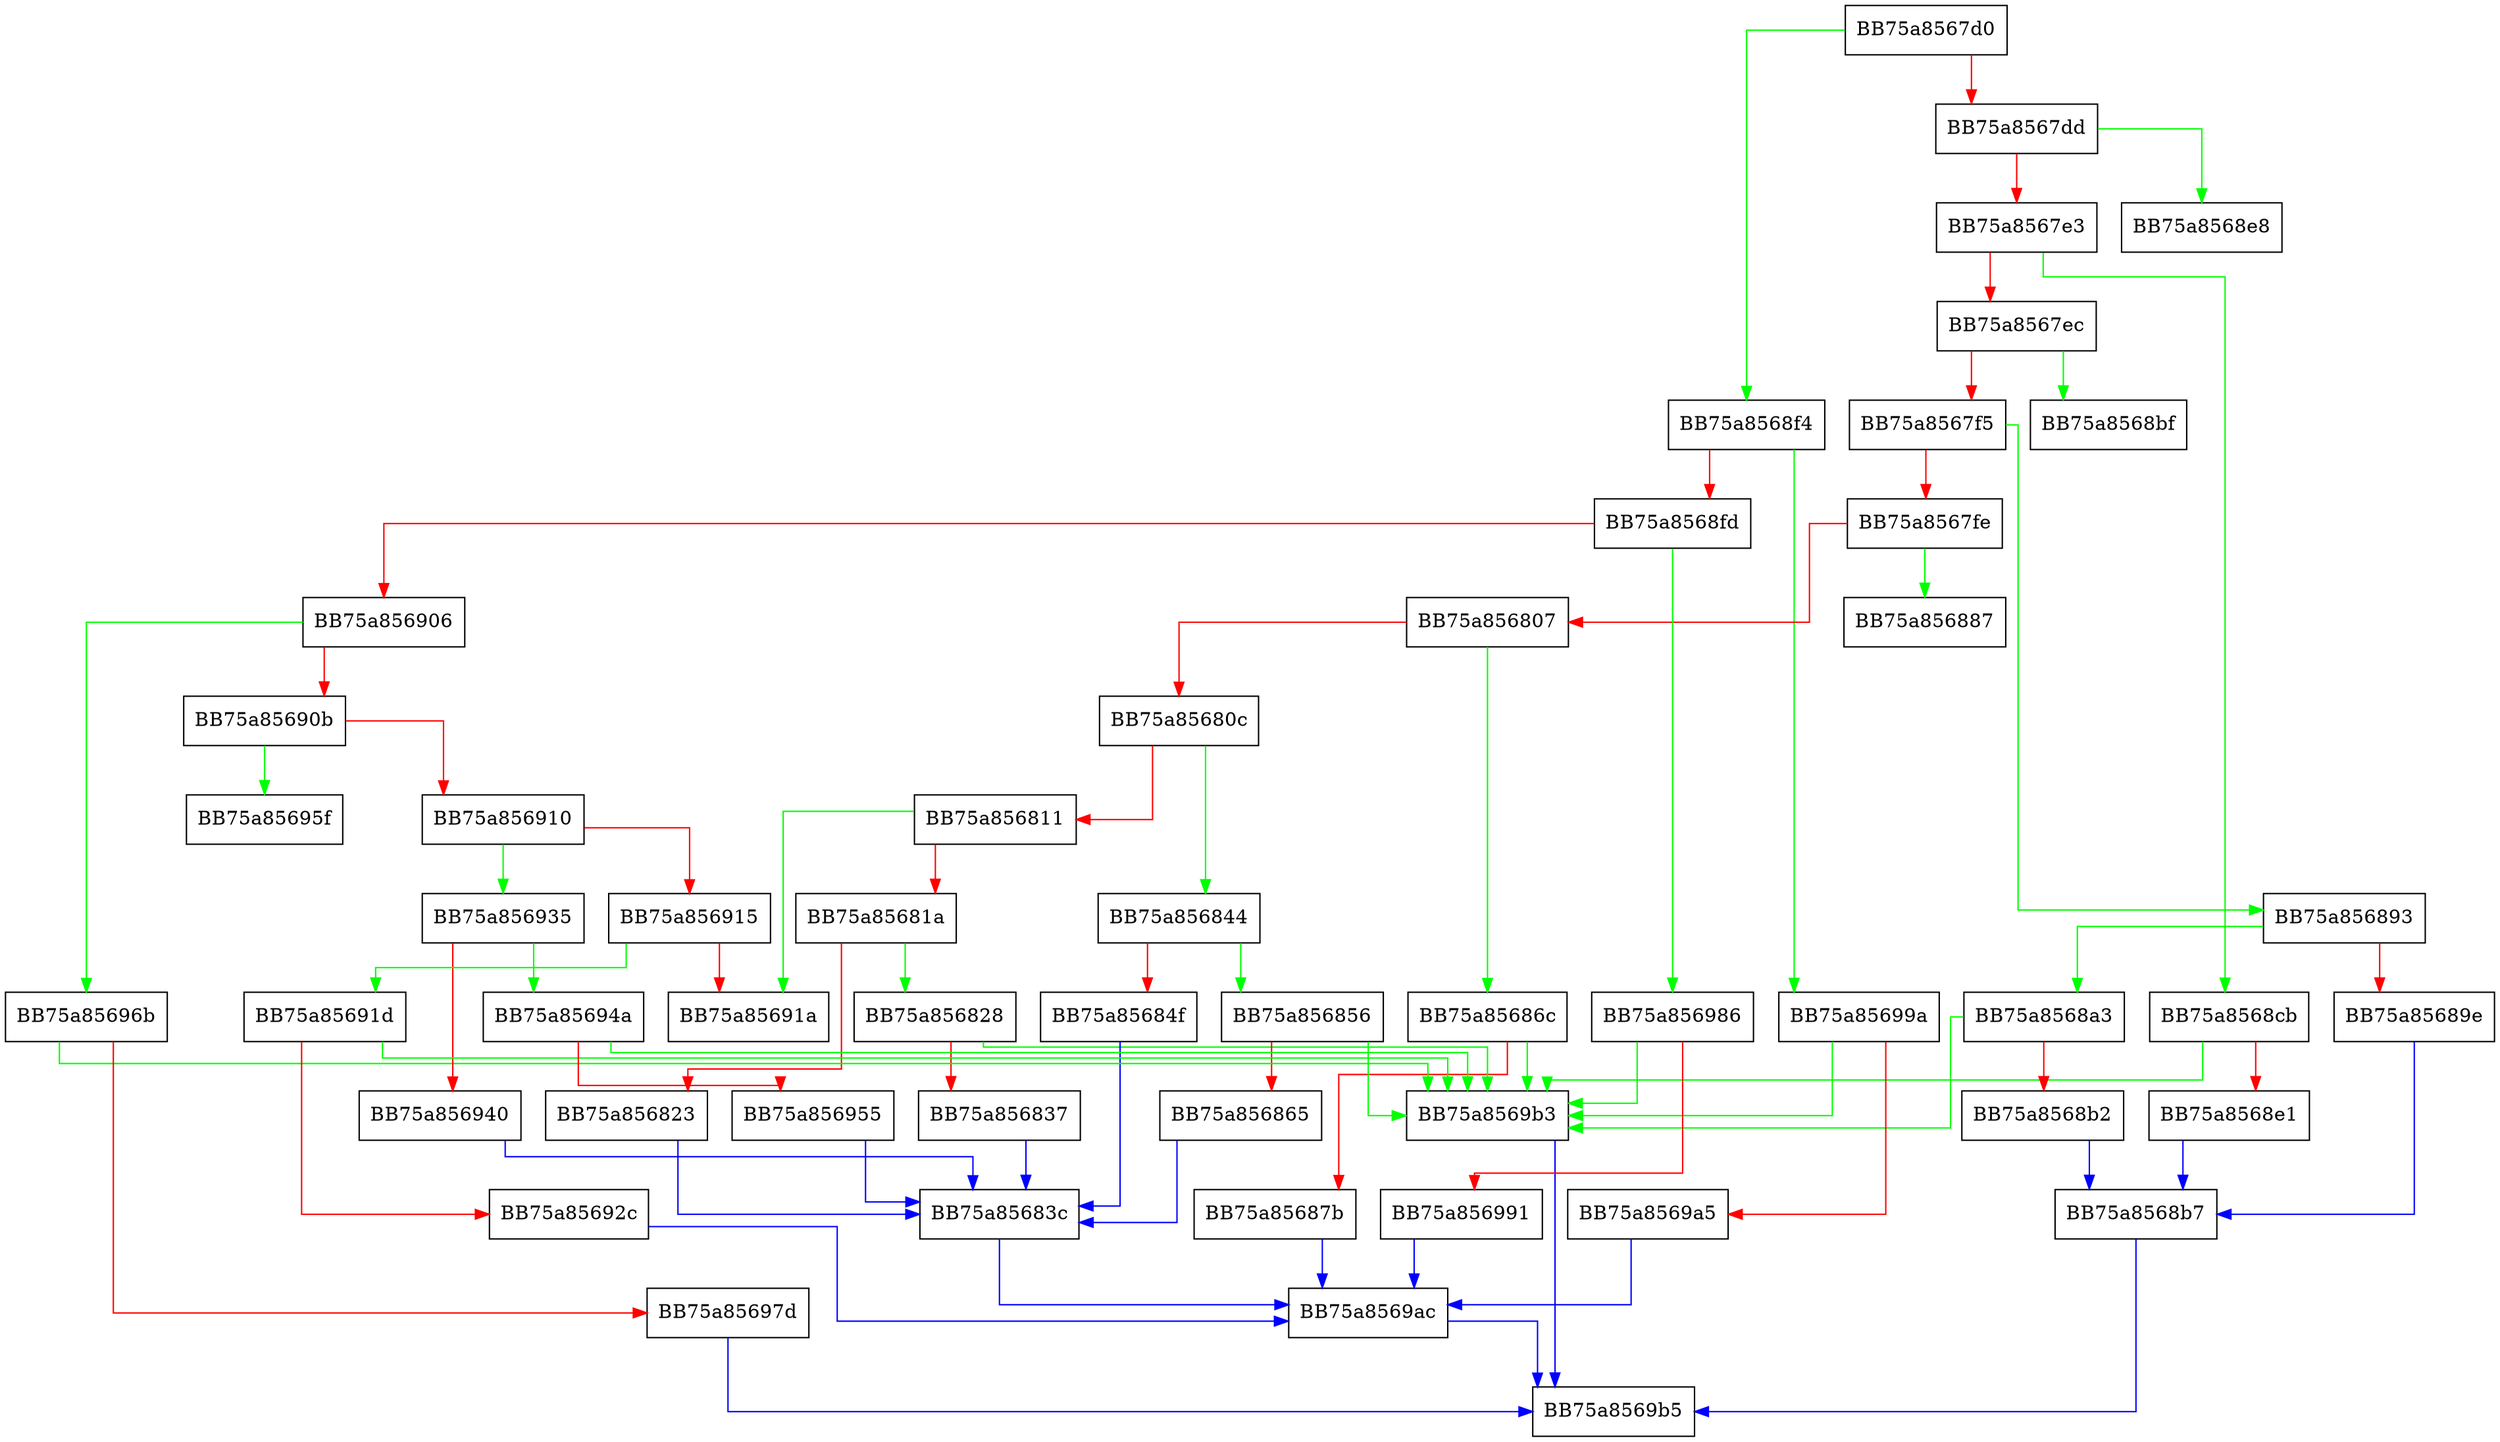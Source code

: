 digraph GetInternalId {
  node [shape="box"];
  graph [splines=ortho];
  BB75a8567d0 -> BB75a8568f4 [color="green"];
  BB75a8567d0 -> BB75a8567dd [color="red"];
  BB75a8567dd -> BB75a8568e8 [color="green"];
  BB75a8567dd -> BB75a8567e3 [color="red"];
  BB75a8567e3 -> BB75a8568cb [color="green"];
  BB75a8567e3 -> BB75a8567ec [color="red"];
  BB75a8567ec -> BB75a8568bf [color="green"];
  BB75a8567ec -> BB75a8567f5 [color="red"];
  BB75a8567f5 -> BB75a856893 [color="green"];
  BB75a8567f5 -> BB75a8567fe [color="red"];
  BB75a8567fe -> BB75a856887 [color="green"];
  BB75a8567fe -> BB75a856807 [color="red"];
  BB75a856807 -> BB75a85686c [color="green"];
  BB75a856807 -> BB75a85680c [color="red"];
  BB75a85680c -> BB75a856844 [color="green"];
  BB75a85680c -> BB75a856811 [color="red"];
  BB75a856811 -> BB75a85691a [color="green"];
  BB75a856811 -> BB75a85681a [color="red"];
  BB75a85681a -> BB75a856828 [color="green"];
  BB75a85681a -> BB75a856823 [color="red"];
  BB75a856823 -> BB75a85683c [color="blue"];
  BB75a856828 -> BB75a8569b3 [color="green"];
  BB75a856828 -> BB75a856837 [color="red"];
  BB75a856837 -> BB75a85683c [color="blue"];
  BB75a85683c -> BB75a8569ac [color="blue"];
  BB75a856844 -> BB75a856856 [color="green"];
  BB75a856844 -> BB75a85684f [color="red"];
  BB75a85684f -> BB75a85683c [color="blue"];
  BB75a856856 -> BB75a8569b3 [color="green"];
  BB75a856856 -> BB75a856865 [color="red"];
  BB75a856865 -> BB75a85683c [color="blue"];
  BB75a85686c -> BB75a8569b3 [color="green"];
  BB75a85686c -> BB75a85687b [color="red"];
  BB75a85687b -> BB75a8569ac [color="blue"];
  BB75a856893 -> BB75a8568a3 [color="green"];
  BB75a856893 -> BB75a85689e [color="red"];
  BB75a85689e -> BB75a8568b7 [color="blue"];
  BB75a8568a3 -> BB75a8569b3 [color="green"];
  BB75a8568a3 -> BB75a8568b2 [color="red"];
  BB75a8568b2 -> BB75a8568b7 [color="blue"];
  BB75a8568b7 -> BB75a8569b5 [color="blue"];
  BB75a8568cb -> BB75a8569b3 [color="green"];
  BB75a8568cb -> BB75a8568e1 [color="red"];
  BB75a8568e1 -> BB75a8568b7 [color="blue"];
  BB75a8568f4 -> BB75a85699a [color="green"];
  BB75a8568f4 -> BB75a8568fd [color="red"];
  BB75a8568fd -> BB75a856986 [color="green"];
  BB75a8568fd -> BB75a856906 [color="red"];
  BB75a856906 -> BB75a85696b [color="green"];
  BB75a856906 -> BB75a85690b [color="red"];
  BB75a85690b -> BB75a85695f [color="green"];
  BB75a85690b -> BB75a856910 [color="red"];
  BB75a856910 -> BB75a856935 [color="green"];
  BB75a856910 -> BB75a856915 [color="red"];
  BB75a856915 -> BB75a85691d [color="green"];
  BB75a856915 -> BB75a85691a [color="red"];
  BB75a85691d -> BB75a8569b3 [color="green"];
  BB75a85691d -> BB75a85692c [color="red"];
  BB75a85692c -> BB75a8569ac [color="blue"];
  BB75a856935 -> BB75a85694a [color="green"];
  BB75a856935 -> BB75a856940 [color="red"];
  BB75a856940 -> BB75a85683c [color="blue"];
  BB75a85694a -> BB75a8569b3 [color="green"];
  BB75a85694a -> BB75a856955 [color="red"];
  BB75a856955 -> BB75a85683c [color="blue"];
  BB75a85696b -> BB75a8569b3 [color="green"];
  BB75a85696b -> BB75a85697d [color="red"];
  BB75a85697d -> BB75a8569b5 [color="blue"];
  BB75a856986 -> BB75a8569b3 [color="green"];
  BB75a856986 -> BB75a856991 [color="red"];
  BB75a856991 -> BB75a8569ac [color="blue"];
  BB75a85699a -> BB75a8569b3 [color="green"];
  BB75a85699a -> BB75a8569a5 [color="red"];
  BB75a8569a5 -> BB75a8569ac [color="blue"];
  BB75a8569ac -> BB75a8569b5 [color="blue"];
  BB75a8569b3 -> BB75a8569b5 [color="blue"];
}